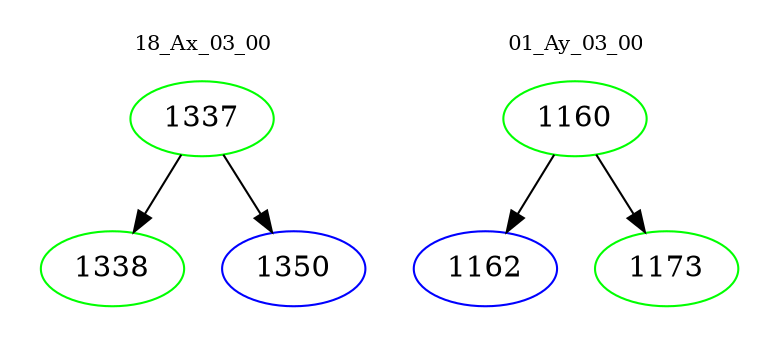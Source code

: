 digraph{
subgraph cluster_0 {
color = white
label = "18_Ax_03_00";
fontsize=10;
T0_1337 [label="1337", color="green"]
T0_1337 -> T0_1338 [color="black"]
T0_1338 [label="1338", color="green"]
T0_1337 -> T0_1350 [color="black"]
T0_1350 [label="1350", color="blue"]
}
subgraph cluster_1 {
color = white
label = "01_Ay_03_00";
fontsize=10;
T1_1160 [label="1160", color="green"]
T1_1160 -> T1_1162 [color="black"]
T1_1162 [label="1162", color="blue"]
T1_1160 -> T1_1173 [color="black"]
T1_1173 [label="1173", color="green"]
}
}
